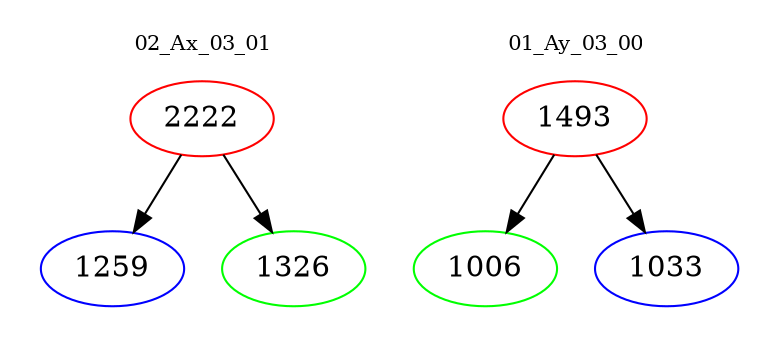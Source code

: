 digraph{
subgraph cluster_0 {
color = white
label = "02_Ax_03_01";
fontsize=10;
T0_2222 [label="2222", color="red"]
T0_2222 -> T0_1259 [color="black"]
T0_1259 [label="1259", color="blue"]
T0_2222 -> T0_1326 [color="black"]
T0_1326 [label="1326", color="green"]
}
subgraph cluster_1 {
color = white
label = "01_Ay_03_00";
fontsize=10;
T1_1493 [label="1493", color="red"]
T1_1493 -> T1_1006 [color="black"]
T1_1006 [label="1006", color="green"]
T1_1493 -> T1_1033 [color="black"]
T1_1033 [label="1033", color="blue"]
}
}
